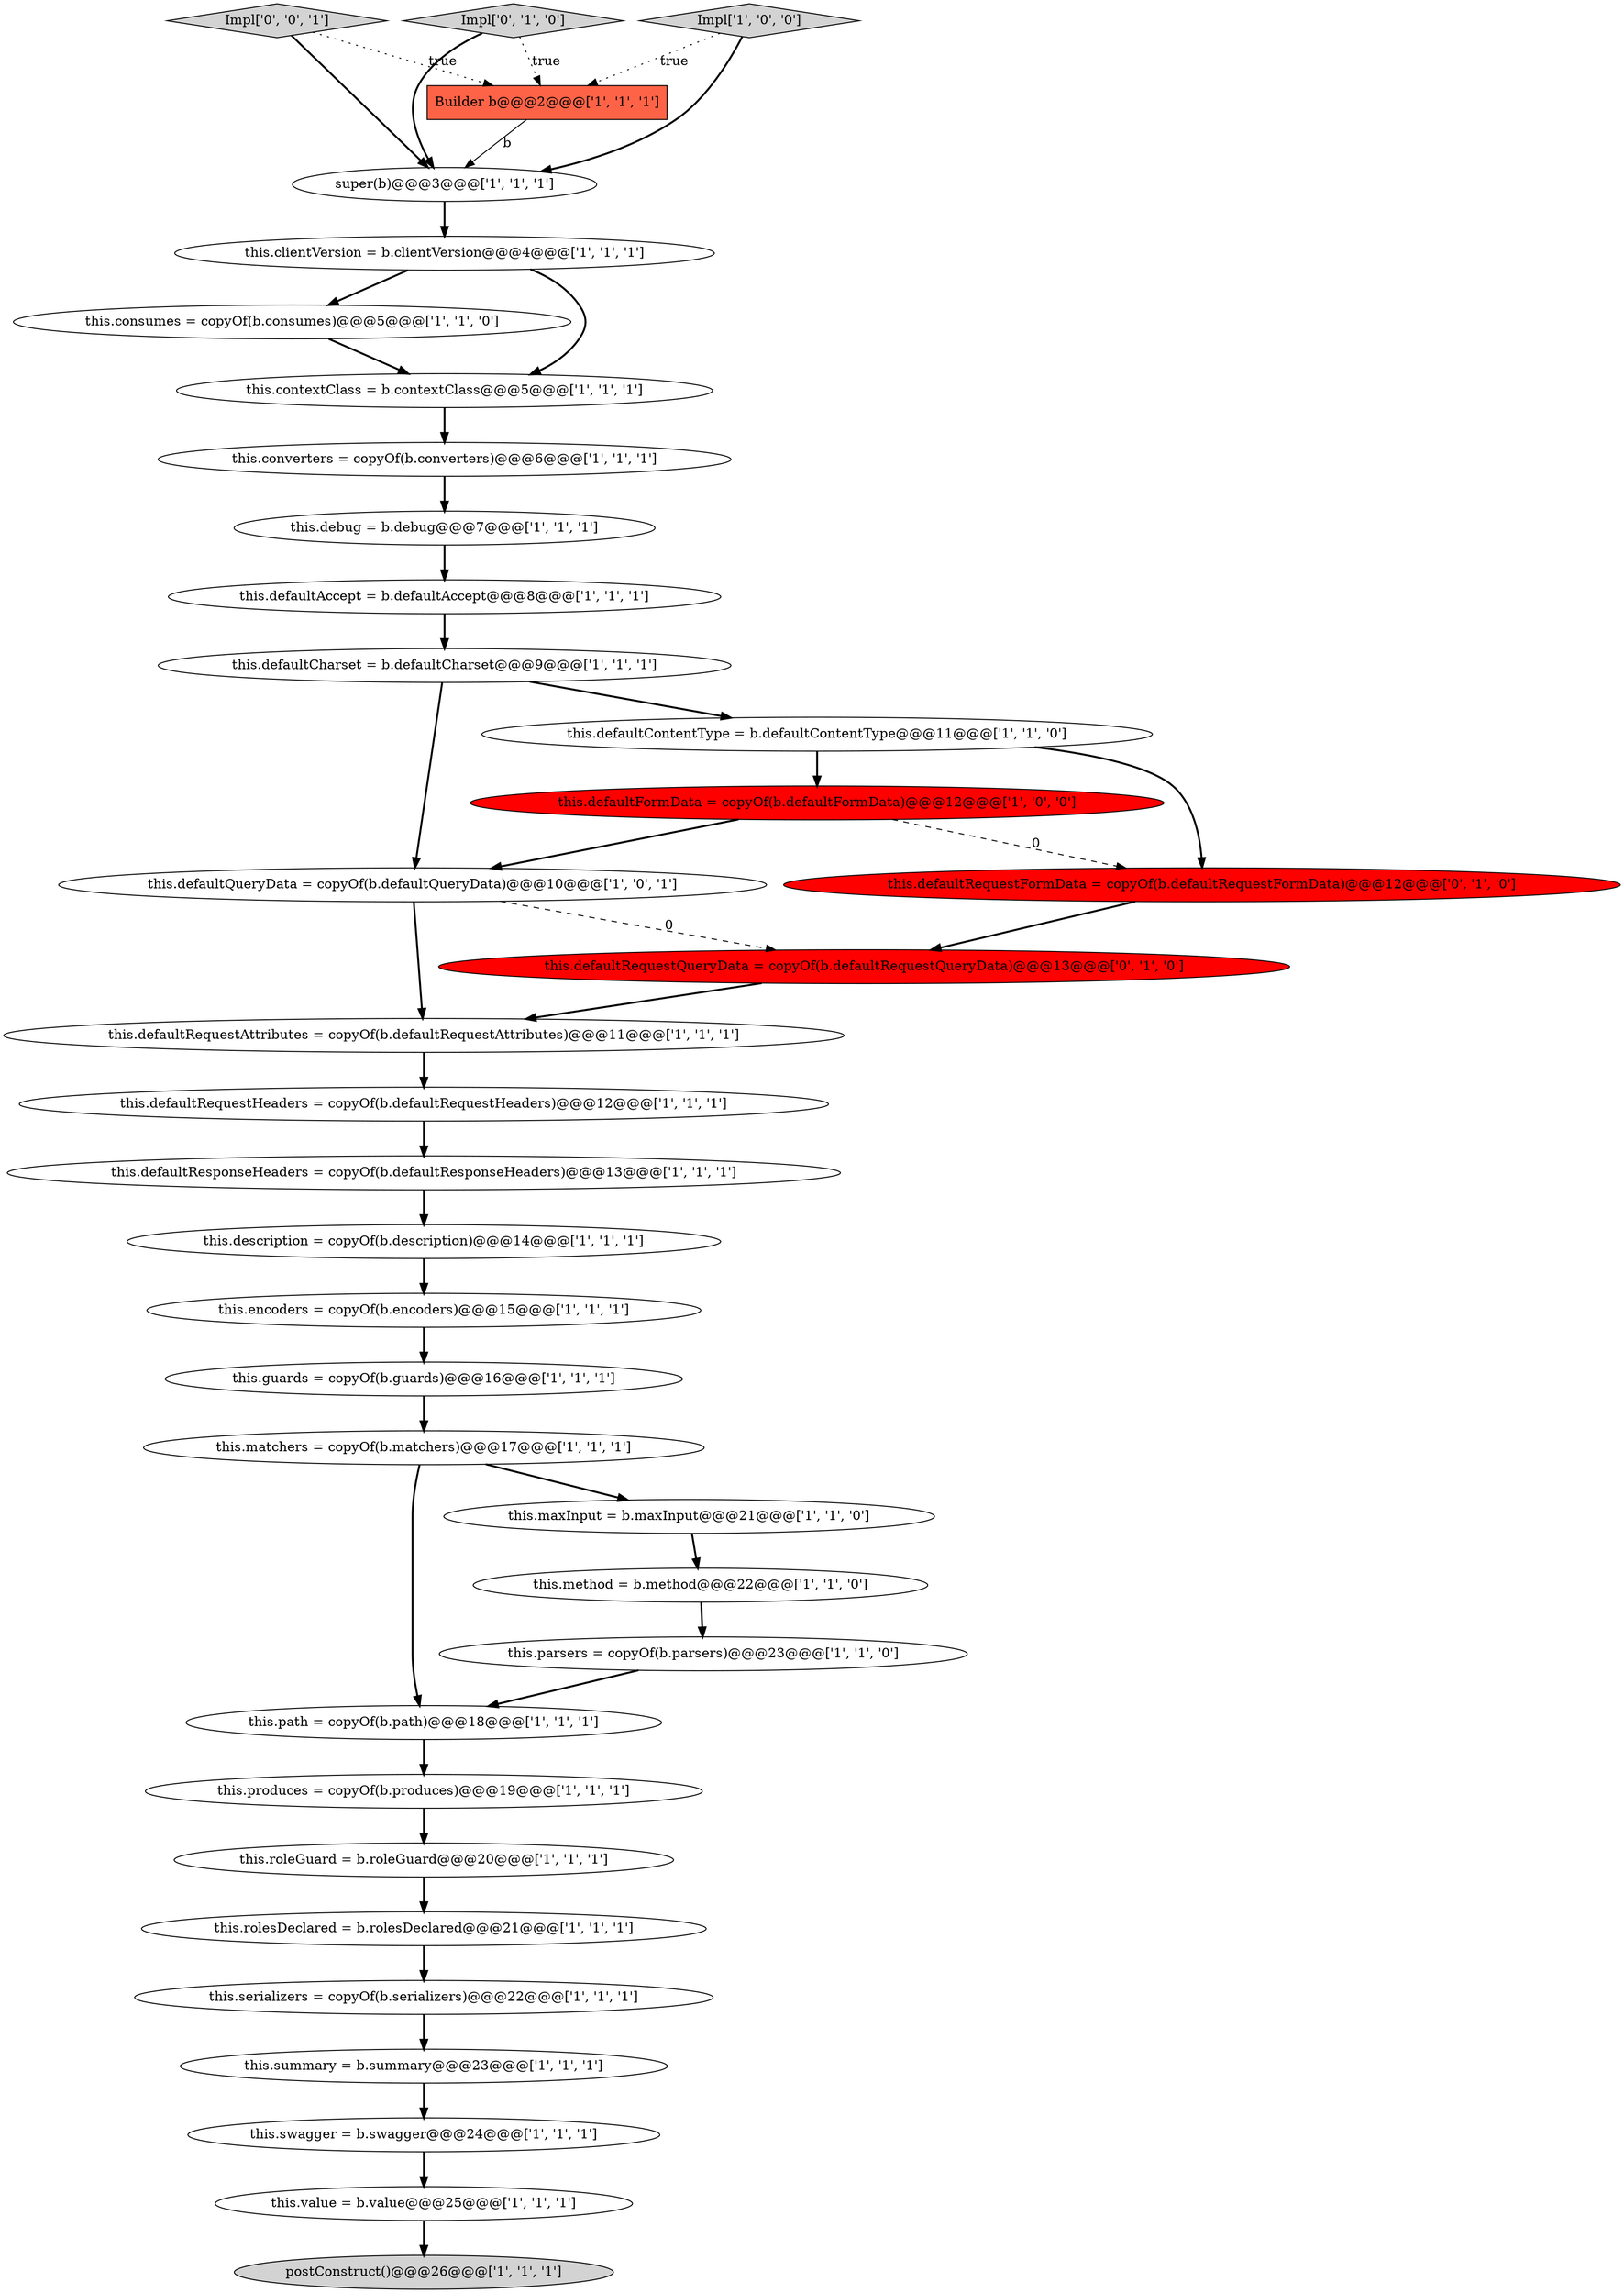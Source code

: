 digraph {
5 [style = filled, label = "this.produces = copyOf(b.produces)@@@19@@@['1', '1', '1']", fillcolor = white, shape = ellipse image = "AAA0AAABBB1BBB"];
20 [style = filled, label = "this.method = b.method@@@22@@@['1', '1', '0']", fillcolor = white, shape = ellipse image = "AAA0AAABBB1BBB"];
0 [style = filled, label = "this.defaultContentType = b.defaultContentType@@@11@@@['1', '1', '0']", fillcolor = white, shape = ellipse image = "AAA0AAABBB1BBB"];
21 [style = filled, label = "Builder b@@@2@@@['1', '1', '1']", fillcolor = tomato, shape = box image = "AAA0AAABBB1BBB"];
25 [style = filled, label = "this.consumes = copyOf(b.consumes)@@@5@@@['1', '1', '0']", fillcolor = white, shape = ellipse image = "AAA0AAABBB1BBB"];
35 [style = filled, label = "Impl['0', '0', '1']", fillcolor = lightgray, shape = diamond image = "AAA0AAABBB3BBB"];
28 [style = filled, label = "this.swagger = b.swagger@@@24@@@['1', '1', '1']", fillcolor = white, shape = ellipse image = "AAA0AAABBB1BBB"];
23 [style = filled, label = "this.debug = b.debug@@@7@@@['1', '1', '1']", fillcolor = white, shape = ellipse image = "AAA0AAABBB1BBB"];
31 [style = filled, label = "this.description = copyOf(b.description)@@@14@@@['1', '1', '1']", fillcolor = white, shape = ellipse image = "AAA0AAABBB1BBB"];
26 [style = filled, label = "this.defaultCharset = b.defaultCharset@@@9@@@['1', '1', '1']", fillcolor = white, shape = ellipse image = "AAA0AAABBB1BBB"];
8 [style = filled, label = "this.encoders = copyOf(b.encoders)@@@15@@@['1', '1', '1']", fillcolor = white, shape = ellipse image = "AAA0AAABBB1BBB"];
30 [style = filled, label = "this.rolesDeclared = b.rolesDeclared@@@21@@@['1', '1', '1']", fillcolor = white, shape = ellipse image = "AAA0AAABBB1BBB"];
15 [style = filled, label = "this.defaultFormData = copyOf(b.defaultFormData)@@@12@@@['1', '0', '0']", fillcolor = red, shape = ellipse image = "AAA1AAABBB1BBB"];
10 [style = filled, label = "this.matchers = copyOf(b.matchers)@@@17@@@['1', '1', '1']", fillcolor = white, shape = ellipse image = "AAA0AAABBB1BBB"];
16 [style = filled, label = "this.guards = copyOf(b.guards)@@@16@@@['1', '1', '1']", fillcolor = white, shape = ellipse image = "AAA0AAABBB1BBB"];
24 [style = filled, label = "this.defaultQueryData = copyOf(b.defaultQueryData)@@@10@@@['1', '0', '1']", fillcolor = white, shape = ellipse image = "AAA0AAABBB1BBB"];
22 [style = filled, label = "super(b)@@@3@@@['1', '1', '1']", fillcolor = white, shape = ellipse image = "AAA0AAABBB1BBB"];
6 [style = filled, label = "this.clientVersion = b.clientVersion@@@4@@@['1', '1', '1']", fillcolor = white, shape = ellipse image = "AAA0AAABBB1BBB"];
18 [style = filled, label = "this.roleGuard = b.roleGuard@@@20@@@['1', '1', '1']", fillcolor = white, shape = ellipse image = "AAA0AAABBB1BBB"];
14 [style = filled, label = "this.converters = copyOf(b.converters)@@@6@@@['1', '1', '1']", fillcolor = white, shape = ellipse image = "AAA0AAABBB1BBB"];
7 [style = filled, label = "this.contextClass = b.contextClass@@@5@@@['1', '1', '1']", fillcolor = white, shape = ellipse image = "AAA0AAABBB1BBB"];
3 [style = filled, label = "this.serializers = copyOf(b.serializers)@@@22@@@['1', '1', '1']", fillcolor = white, shape = ellipse image = "AAA0AAABBB1BBB"];
29 [style = filled, label = "this.value = b.value@@@25@@@['1', '1', '1']", fillcolor = white, shape = ellipse image = "AAA0AAABBB1BBB"];
11 [style = filled, label = "this.path = copyOf(b.path)@@@18@@@['1', '1', '1']", fillcolor = white, shape = ellipse image = "AAA0AAABBB1BBB"];
27 [style = filled, label = "this.summary = b.summary@@@23@@@['1', '1', '1']", fillcolor = white, shape = ellipse image = "AAA0AAABBB1BBB"];
33 [style = filled, label = "this.defaultRequestQueryData = copyOf(b.defaultRequestQueryData)@@@13@@@['0', '1', '0']", fillcolor = red, shape = ellipse image = "AAA1AAABBB2BBB"];
2 [style = filled, label = "this.defaultAccept = b.defaultAccept@@@8@@@['1', '1', '1']", fillcolor = white, shape = ellipse image = "AAA0AAABBB1BBB"];
19 [style = filled, label = "this.defaultRequestHeaders = copyOf(b.defaultRequestHeaders)@@@12@@@['1', '1', '1']", fillcolor = white, shape = ellipse image = "AAA0AAABBB1BBB"];
17 [style = filled, label = "this.defaultResponseHeaders = copyOf(b.defaultResponseHeaders)@@@13@@@['1', '1', '1']", fillcolor = white, shape = ellipse image = "AAA0AAABBB1BBB"];
32 [style = filled, label = "Impl['0', '1', '0']", fillcolor = lightgray, shape = diamond image = "AAA0AAABBB2BBB"];
1 [style = filled, label = "this.parsers = copyOf(b.parsers)@@@23@@@['1', '1', '0']", fillcolor = white, shape = ellipse image = "AAA0AAABBB1BBB"];
34 [style = filled, label = "this.defaultRequestFormData = copyOf(b.defaultRequestFormData)@@@12@@@['0', '1', '0']", fillcolor = red, shape = ellipse image = "AAA1AAABBB2BBB"];
9 [style = filled, label = "this.maxInput = b.maxInput@@@21@@@['1', '1', '0']", fillcolor = white, shape = ellipse image = "AAA0AAABBB1BBB"];
12 [style = filled, label = "postConstruct()@@@26@@@['1', '1', '1']", fillcolor = lightgray, shape = ellipse image = "AAA0AAABBB1BBB"];
4 [style = filled, label = "Impl['1', '0', '0']", fillcolor = lightgray, shape = diamond image = "AAA0AAABBB1BBB"];
13 [style = filled, label = "this.defaultRequestAttributes = copyOf(b.defaultRequestAttributes)@@@11@@@['1', '1', '1']", fillcolor = white, shape = ellipse image = "AAA0AAABBB1BBB"];
28->29 [style = bold, label=""];
8->16 [style = bold, label=""];
32->22 [style = bold, label=""];
2->26 [style = bold, label=""];
15->34 [style = dashed, label="0"];
32->21 [style = dotted, label="true"];
16->10 [style = bold, label=""];
24->33 [style = dashed, label="0"];
35->22 [style = bold, label=""];
17->31 [style = bold, label=""];
27->28 [style = bold, label=""];
34->33 [style = bold, label=""];
18->30 [style = bold, label=""];
35->21 [style = dotted, label="true"];
9->20 [style = bold, label=""];
5->18 [style = bold, label=""];
19->17 [style = bold, label=""];
20->1 [style = bold, label=""];
26->24 [style = bold, label=""];
25->7 [style = bold, label=""];
33->13 [style = bold, label=""];
0->15 [style = bold, label=""];
1->11 [style = bold, label=""];
3->27 [style = bold, label=""];
7->14 [style = bold, label=""];
4->21 [style = dotted, label="true"];
0->34 [style = bold, label=""];
11->5 [style = bold, label=""];
26->0 [style = bold, label=""];
13->19 [style = bold, label=""];
29->12 [style = bold, label=""];
14->23 [style = bold, label=""];
30->3 [style = bold, label=""];
15->24 [style = bold, label=""];
10->9 [style = bold, label=""];
23->2 [style = bold, label=""];
6->7 [style = bold, label=""];
31->8 [style = bold, label=""];
4->22 [style = bold, label=""];
6->25 [style = bold, label=""];
22->6 [style = bold, label=""];
24->13 [style = bold, label=""];
10->11 [style = bold, label=""];
21->22 [style = solid, label="b"];
}
